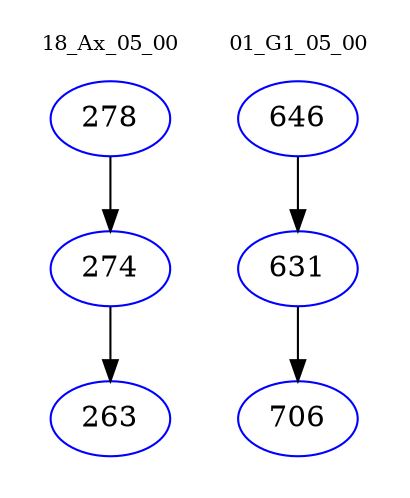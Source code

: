 digraph{
subgraph cluster_0 {
color = white
label = "18_Ax_05_00";
fontsize=10;
T0_278 [label="278", color="blue"]
T0_278 -> T0_274 [color="black"]
T0_274 [label="274", color="blue"]
T0_274 -> T0_263 [color="black"]
T0_263 [label="263", color="blue"]
}
subgraph cluster_1 {
color = white
label = "01_G1_05_00";
fontsize=10;
T1_646 [label="646", color="blue"]
T1_646 -> T1_631 [color="black"]
T1_631 [label="631", color="blue"]
T1_631 -> T1_706 [color="black"]
T1_706 [label="706", color="blue"]
}
}
